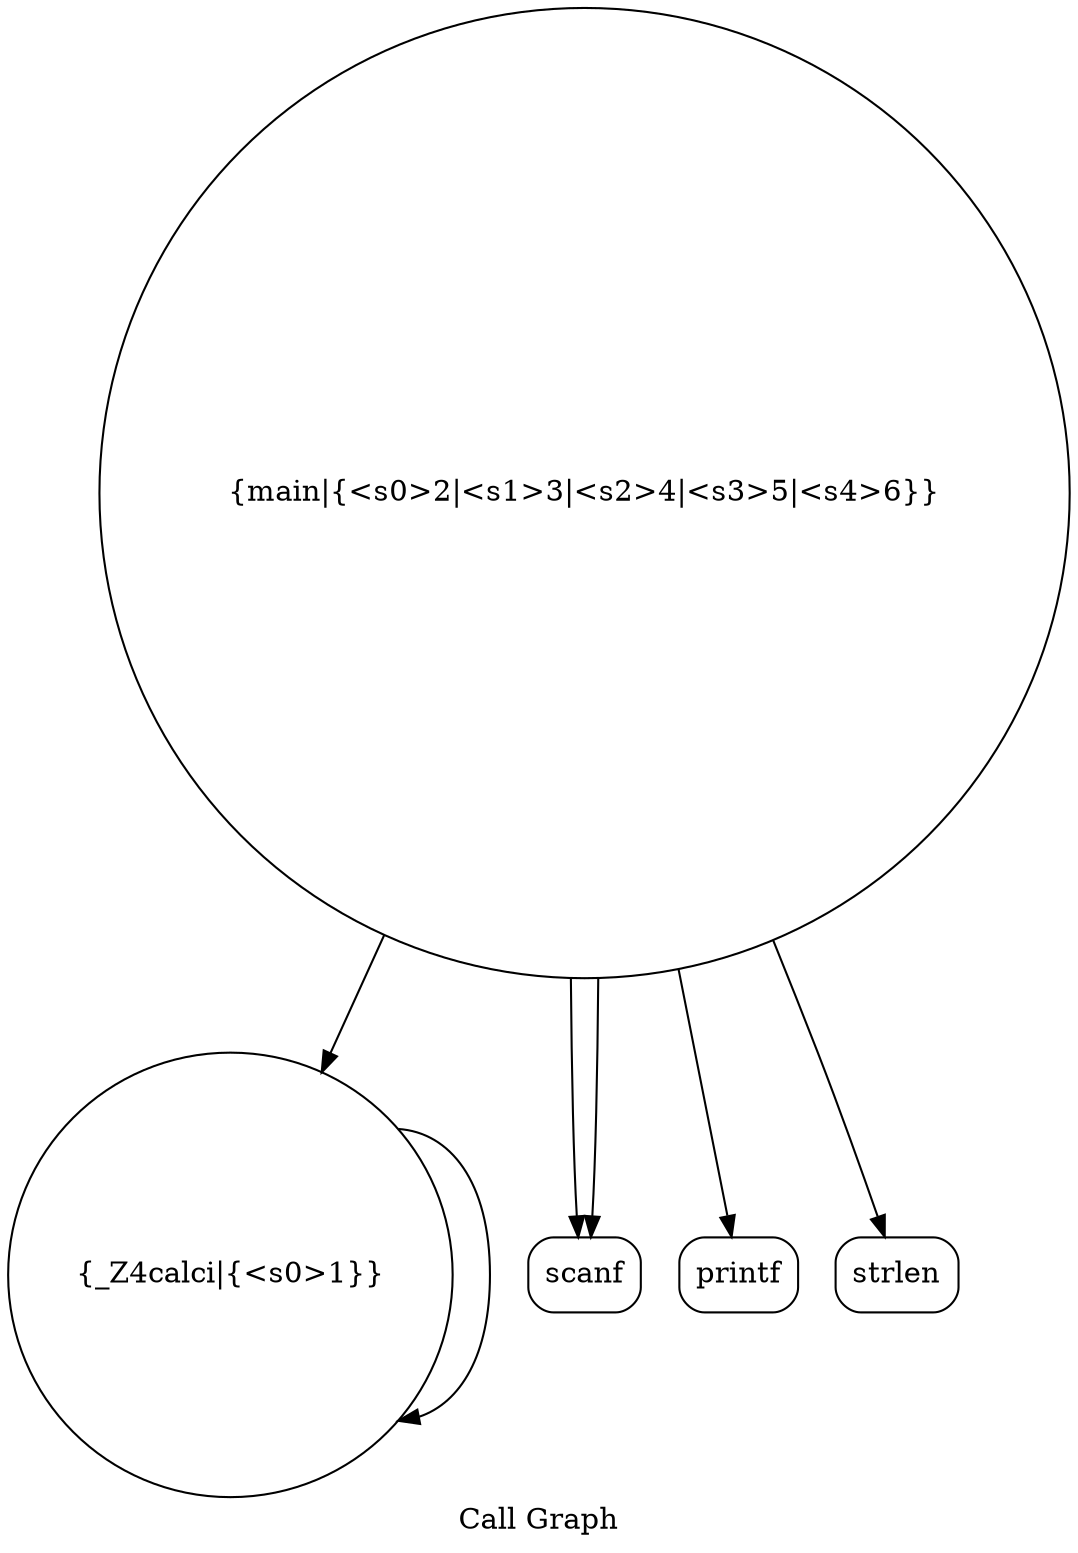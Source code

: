 digraph "Call Graph" {
	label="Call Graph";

	Node0x560f35604e60 [shape=record,shape=circle,label="{_Z4calci|{<s0>1}}"];
	Node0x560f35604e60:s0 -> Node0x560f35604e60[color=black];
	Node0x560f35605370 [shape=record,shape=Mrecord,label="{scanf}"];
	Node0x560f35605470 [shape=record,shape=Mrecord,label="{printf}"];
	Node0x560f356052f0 [shape=record,shape=circle,label="{main|{<s0>2|<s1>3|<s2>4|<s3>5|<s4>6}}"];
	Node0x560f356052f0:s0 -> Node0x560f35605370[color=black];
	Node0x560f356052f0:s1 -> Node0x560f35605370[color=black];
	Node0x560f356052f0:s2 -> Node0x560f356053f0[color=black];
	Node0x560f356052f0:s3 -> Node0x560f35604e60[color=black];
	Node0x560f356052f0:s4 -> Node0x560f35605470[color=black];
	Node0x560f356053f0 [shape=record,shape=Mrecord,label="{strlen}"];
}

